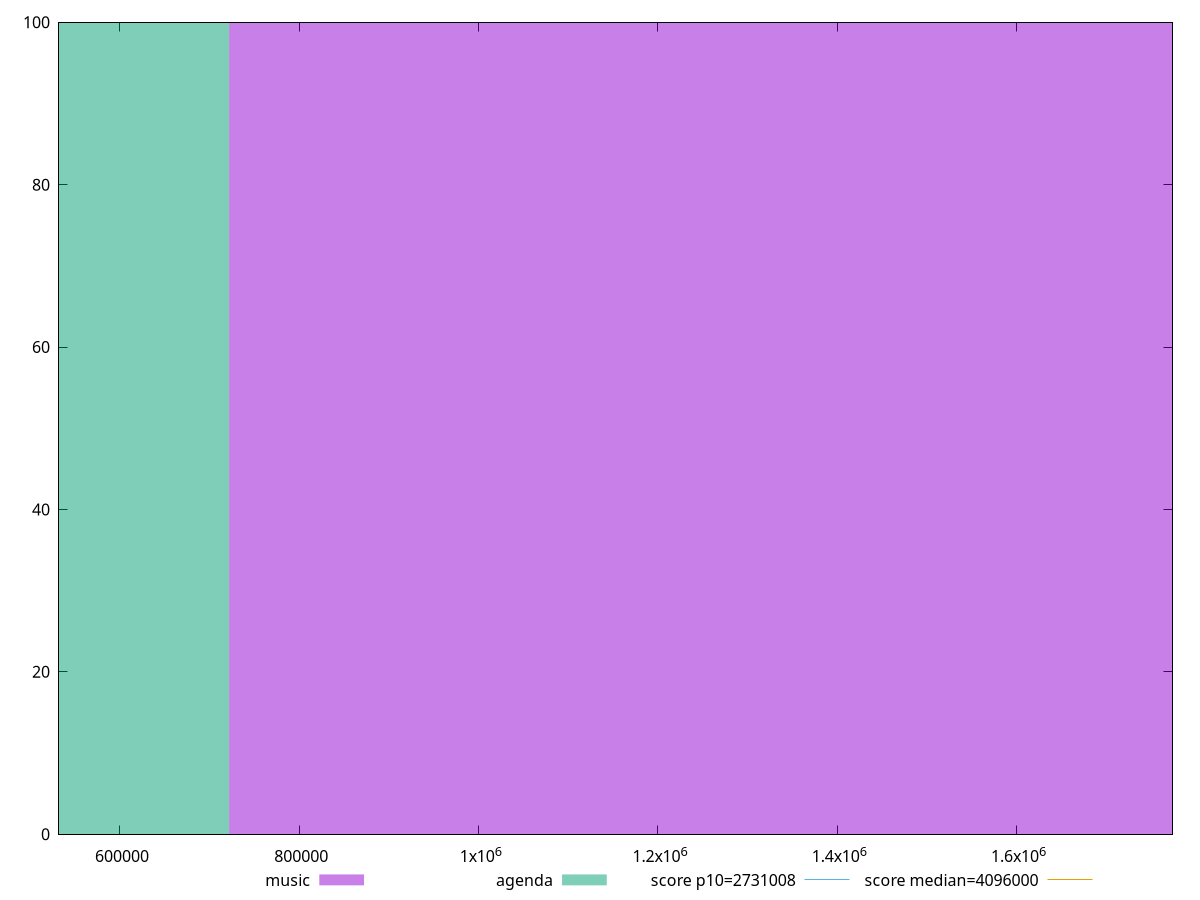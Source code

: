 reset

$music <<EOF
1443301.0848674178 100
EOF

$agenda <<EOF
0 100
EOF

set key outside below
set boxwidth 1443301.0848674178
set xrange [532009:1773848]
set yrange [0:100]
set trange [0:100]
set style fill transparent solid 0.5 noborder

set parametric
set terminal svg size 640, 500 enhanced background rgb 'white'
set output "reports/report_00030_2021-02-24T20-42-31.540Z/total-byte-weight/comparison/histogram/0_vs_1.svg"

plot $music title "music" with boxes, \
     $agenda title "agenda" with boxes, \
     2731008,t title "score p10=2731008", \
     4096000,t title "score median=4096000"

reset
